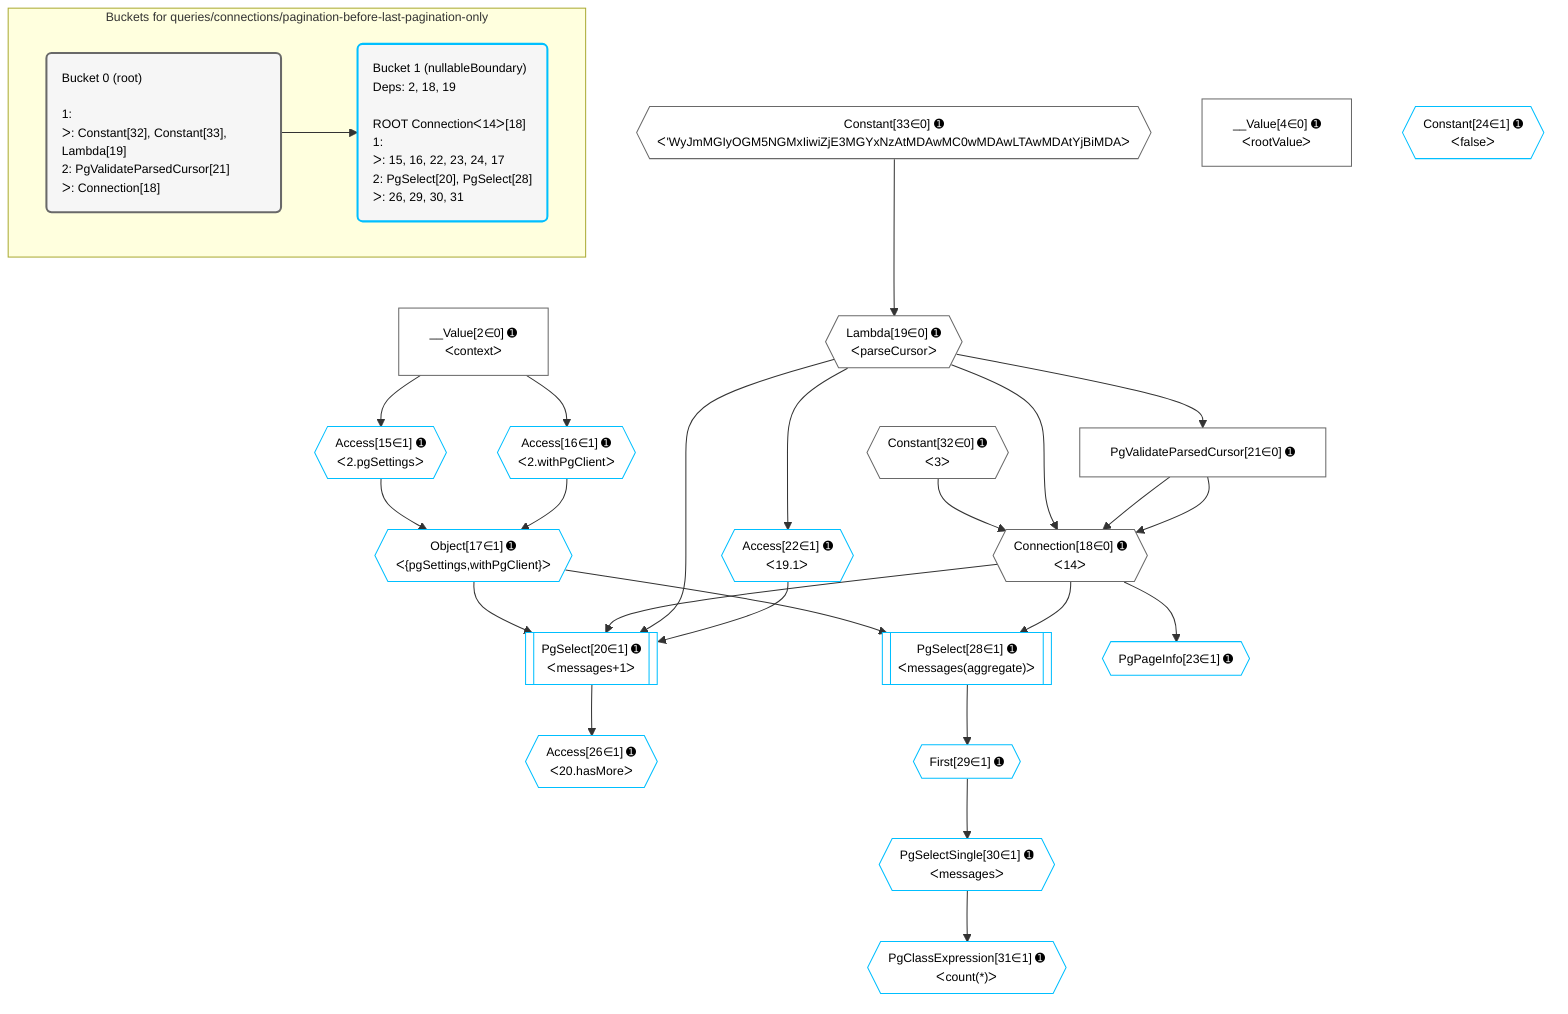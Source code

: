 %%{init: {'themeVariables': { 'fontSize': '12px'}}}%%
graph TD
    classDef path fill:#eee,stroke:#000,color:#000
    classDef plan fill:#fff,stroke-width:1px,color:#000
    classDef itemplan fill:#fff,stroke-width:2px,color:#000
    classDef unbatchedplan fill:#dff,stroke-width:1px,color:#000
    classDef sideeffectplan fill:#fcc,stroke-width:2px,color:#000
    classDef bucket fill:#f6f6f6,color:#000,stroke-width:2px,text-align:left


    %% plan dependencies
    Connection18{{"Connection[18∈0] ➊<br />ᐸ14ᐳ"}}:::plan
    Constant32{{"Constant[32∈0] ➊<br />ᐸ3ᐳ"}}:::plan
    Lambda19{{"Lambda[19∈0] ➊<br />ᐸparseCursorᐳ"}}:::plan
    PgValidateParsedCursor21["PgValidateParsedCursor[21∈0] ➊"]:::plan
    Constant32 & Lambda19 & PgValidateParsedCursor21 & PgValidateParsedCursor21 --> Connection18
    Constant33{{"Constant[33∈0] ➊<br />ᐸ'WyJmMGIyOGM5NGMxIiwiZjE3MGYxNzAtMDAwMC0wMDAwLTAwMDAtYjBiMDAᐳ"}}:::plan
    Constant33 --> Lambda19
    Lambda19 --> PgValidateParsedCursor21
    __Value2["__Value[2∈0] ➊<br />ᐸcontextᐳ"]:::plan
    __Value4["__Value[4∈0] ➊<br />ᐸrootValueᐳ"]:::plan
    PgSelect20[["PgSelect[20∈1] ➊<br />ᐸmessages+1ᐳ"]]:::plan
    Object17{{"Object[17∈1] ➊<br />ᐸ{pgSettings,withPgClient}ᐳ"}}:::plan
    Access22{{"Access[22∈1] ➊<br />ᐸ19.1ᐳ"}}:::plan
    Object17 & Connection18 & Lambda19 & Access22 --> PgSelect20
    Access15{{"Access[15∈1] ➊<br />ᐸ2.pgSettingsᐳ"}}:::plan
    Access16{{"Access[16∈1] ➊<br />ᐸ2.withPgClientᐳ"}}:::plan
    Access15 & Access16 --> Object17
    PgSelect28[["PgSelect[28∈1] ➊<br />ᐸmessages(aggregate)ᐳ"]]:::plan
    Object17 & Connection18 --> PgSelect28
    __Value2 --> Access15
    __Value2 --> Access16
    Lambda19 --> Access22
    PgPageInfo23{{"PgPageInfo[23∈1] ➊"}}:::plan
    Connection18 --> PgPageInfo23
    Access26{{"Access[26∈1] ➊<br />ᐸ20.hasMoreᐳ"}}:::plan
    PgSelect20 --> Access26
    First29{{"First[29∈1] ➊"}}:::plan
    PgSelect28 --> First29
    PgSelectSingle30{{"PgSelectSingle[30∈1] ➊<br />ᐸmessagesᐳ"}}:::plan
    First29 --> PgSelectSingle30
    PgClassExpression31{{"PgClassExpression[31∈1] ➊<br />ᐸcount(*)ᐳ"}}:::plan
    PgSelectSingle30 --> PgClassExpression31
    Constant24{{"Constant[24∈1] ➊<br />ᐸfalseᐳ"}}:::plan

    %% define steps

    subgraph "Buckets for queries/connections/pagination-before-last-pagination-only"
    Bucket0("Bucket 0 (root)<br /><br />1: <br />ᐳ: Constant[32], Constant[33], Lambda[19]<br />2: PgValidateParsedCursor[21]<br />ᐳ: Connection[18]"):::bucket
    classDef bucket0 stroke:#696969
    class Bucket0,__Value2,__Value4,Connection18,Lambda19,PgValidateParsedCursor21,Constant32,Constant33 bucket0
    Bucket1("Bucket 1 (nullableBoundary)<br />Deps: 2, 18, 19<br /><br />ROOT Connectionᐸ14ᐳ[18]<br />1: <br />ᐳ: 15, 16, 22, 23, 24, 17<br />2: PgSelect[20], PgSelect[28]<br />ᐳ: 26, 29, 30, 31"):::bucket
    classDef bucket1 stroke:#00bfff
    class Bucket1,Access15,Access16,Object17,PgSelect20,Access22,PgPageInfo23,Constant24,Access26,PgSelect28,First29,PgSelectSingle30,PgClassExpression31 bucket1
    Bucket0 --> Bucket1
    end